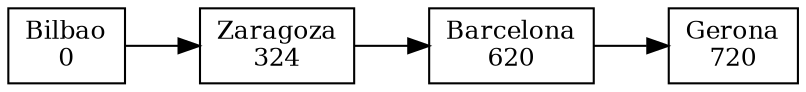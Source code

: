 digraph G {
 rankdir=LR 
 node[shape=box];
graph [ dpi = 300 ];
Bilbao[ label = "Bilbao
0", fontsize=12]; 
Zaragoza[ label = "Zaragoza
324", fontsize=12];
Barcelona[ label = "Barcelona
620", fontsize=12];
Gerona[ label = "Gerona
720", fontsize=12];
Bilbao->Zaragoza;
Zaragoza->Barcelona;
Barcelona->Gerona;

}